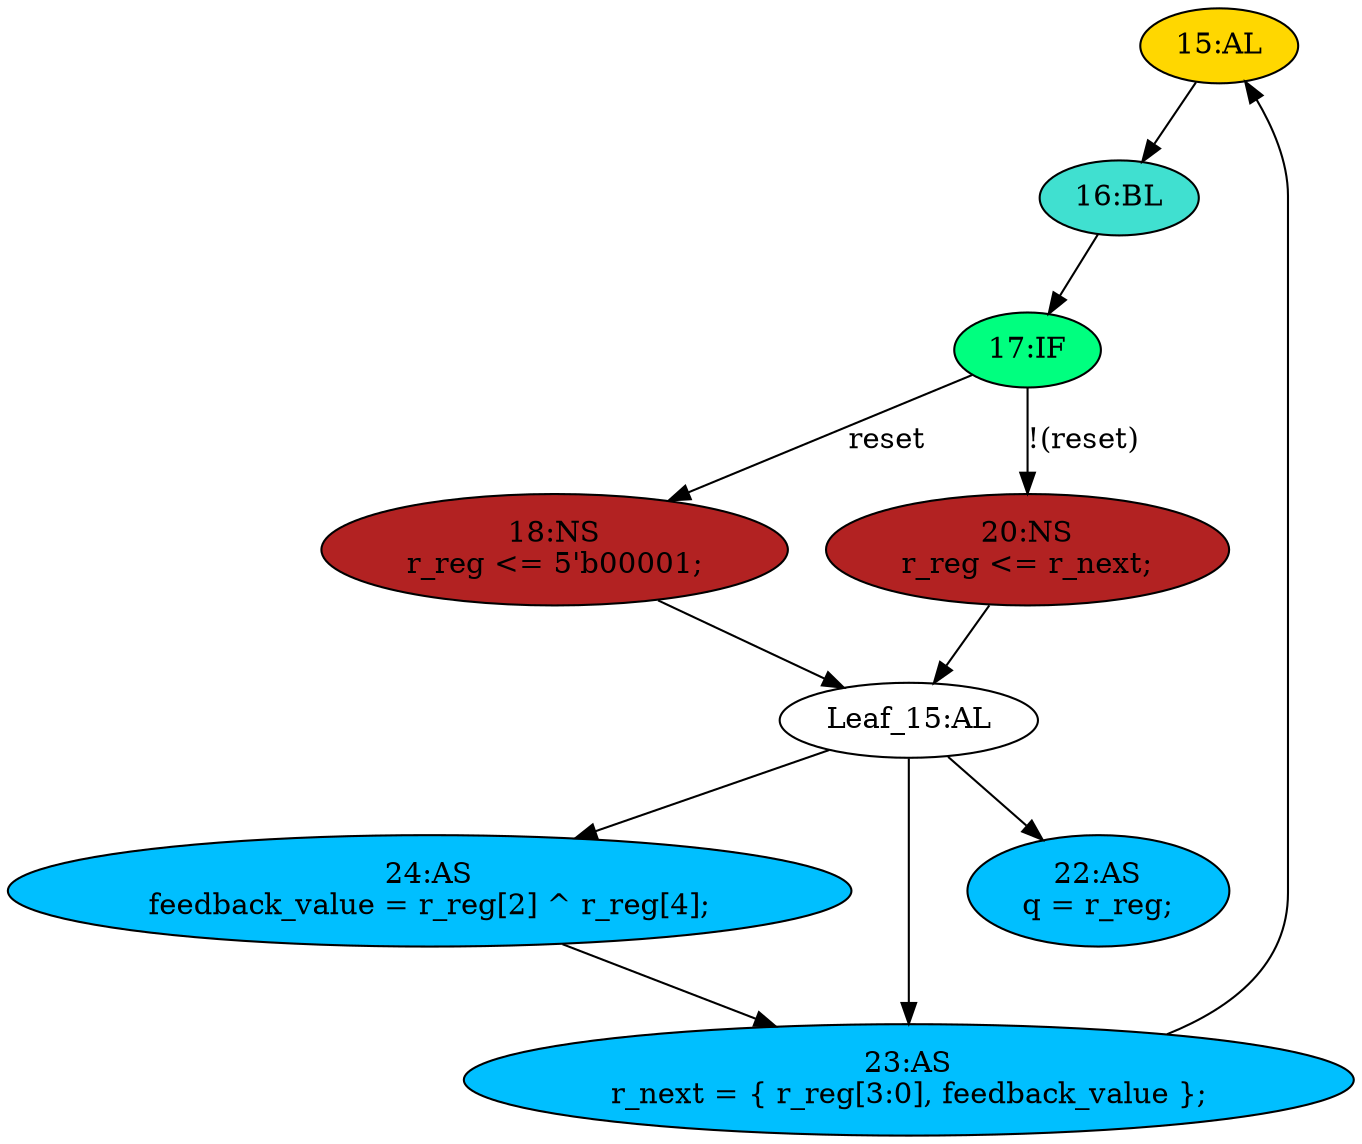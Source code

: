 strict digraph "compose( ,  )" {
	node [label="\N"];
	"15:AL"	[ast="<pyverilog.vparser.ast.Always object at 0x7f31523e3790>",
		clk_sens=True,
		fillcolor=gold,
		label="15:AL",
		sens="['clk', 'reset']",
		statements="[]",
		style=filled,
		typ=Always,
		use_var="['reset', 'r_next']"];
	"16:BL"	[ast="<pyverilog.vparser.ast.Block object at 0x7f31523e33d0>",
		fillcolor=turquoise,
		label="16:BL",
		statements="[]",
		style=filled,
		typ=Block];
	"15:AL" -> "16:BL"	[cond="[]",
		lineno=None];
	"Leaf_15:AL"	[def_var="['r_reg']",
		label="Leaf_15:AL"];
	"24:AS"	[ast="<pyverilog.vparser.ast.Assign object at 0x7f31523e6290>",
		def_var="['feedback_value']",
		fillcolor=deepskyblue,
		label="24:AS
feedback_value = r_reg[2] ^ r_reg[4];",
		statements="[]",
		style=filled,
		typ=Assign,
		use_var="['r_reg', 'r_reg']"];
	"Leaf_15:AL" -> "24:AS";
	"23:AS"	[ast="<pyverilog.vparser.ast.Assign object at 0x7f31523fd4d0>",
		def_var="['r_next']",
		fillcolor=deepskyblue,
		label="23:AS
r_next = { r_reg[3:0], feedback_value };",
		statements="[]",
		style=filled,
		typ=Assign,
		use_var="['r_reg', 'feedback_value']"];
	"Leaf_15:AL" -> "23:AS";
	"22:AS"	[ast="<pyverilog.vparser.ast.Assign object at 0x7f31523f1550>",
		def_var="['q']",
		fillcolor=deepskyblue,
		label="22:AS
q = r_reg;",
		statements="[]",
		style=filled,
		typ=Assign,
		use_var="['r_reg']"];
	"Leaf_15:AL" -> "22:AS";
	"24:AS" -> "23:AS";
	"18:NS"	[ast="<pyverilog.vparser.ast.NonblockingSubstitution object at 0x7f31523e3890>",
		fillcolor=firebrick,
		label="18:NS
r_reg <= 5'b00001;",
		statements="[<pyverilog.vparser.ast.NonblockingSubstitution object at 0x7f31523e3890>]",
		style=filled,
		typ=NonblockingSubstitution];
	"18:NS" -> "Leaf_15:AL"	[cond="[]",
		lineno=None];
	"23:AS" -> "15:AL";
	"17:IF"	[ast="<pyverilog.vparser.ast.IfStatement object at 0x7f31523e3210>",
		fillcolor=springgreen,
		label="17:IF",
		statements="[]",
		style=filled,
		typ=IfStatement];
	"17:IF" -> "18:NS"	[cond="['reset']",
		label=reset,
		lineno=17];
	"20:NS"	[ast="<pyverilog.vparser.ast.NonblockingSubstitution object at 0x7f315238ebd0>",
		fillcolor=firebrick,
		label="20:NS
r_reg <= r_next;",
		statements="[<pyverilog.vparser.ast.NonblockingSubstitution object at 0x7f315238ebd0>]",
		style=filled,
		typ=NonblockingSubstitution];
	"17:IF" -> "20:NS"	[cond="['reset']",
		label="!(reset)",
		lineno=17];
	"20:NS" -> "Leaf_15:AL"	[cond="[]",
		lineno=None];
	"16:BL" -> "17:IF"	[cond="[]",
		lineno=None];
}
